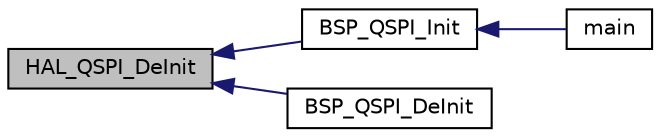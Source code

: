 digraph "HAL_QSPI_DeInit"
{
  edge [fontname="Helvetica",fontsize="10",labelfontname="Helvetica",labelfontsize="10"];
  node [fontname="Helvetica",fontsize="10",shape=record];
  rankdir="LR";
  Node1 [label="HAL_QSPI_DeInit",height=0.2,width=0.4,color="black", fillcolor="grey75", style="filled", fontcolor="black"];
  Node1 -> Node2 [dir="back",color="midnightblue",fontsize="10",style="solid",fontname="Helvetica"];
  Node2 [label="BSP_QSPI_Init",height=0.2,width=0.4,color="black", fillcolor="white", style="filled",URL="$qspi_8c.html#a16bfb007537138503575b1eca186766e"];
  Node2 -> Node3 [dir="back",color="midnightblue",fontsize="10",style="solid",fontname="Helvetica"];
  Node3 [label="main",height=0.2,width=0.4,color="black", fillcolor="white", style="filled",URL="$flash_8c.html#a840291bc02cba5474a4cb46a9b9566fe"];
  Node1 -> Node4 [dir="back",color="midnightblue",fontsize="10",style="solid",fontname="Helvetica"];
  Node4 [label="BSP_QSPI_DeInit",height=0.2,width=0.4,color="black", fillcolor="white", style="filled",URL="$qspi_8c.html#a8ec28dea96f094b8e113d8e9daa544e0"];
}
